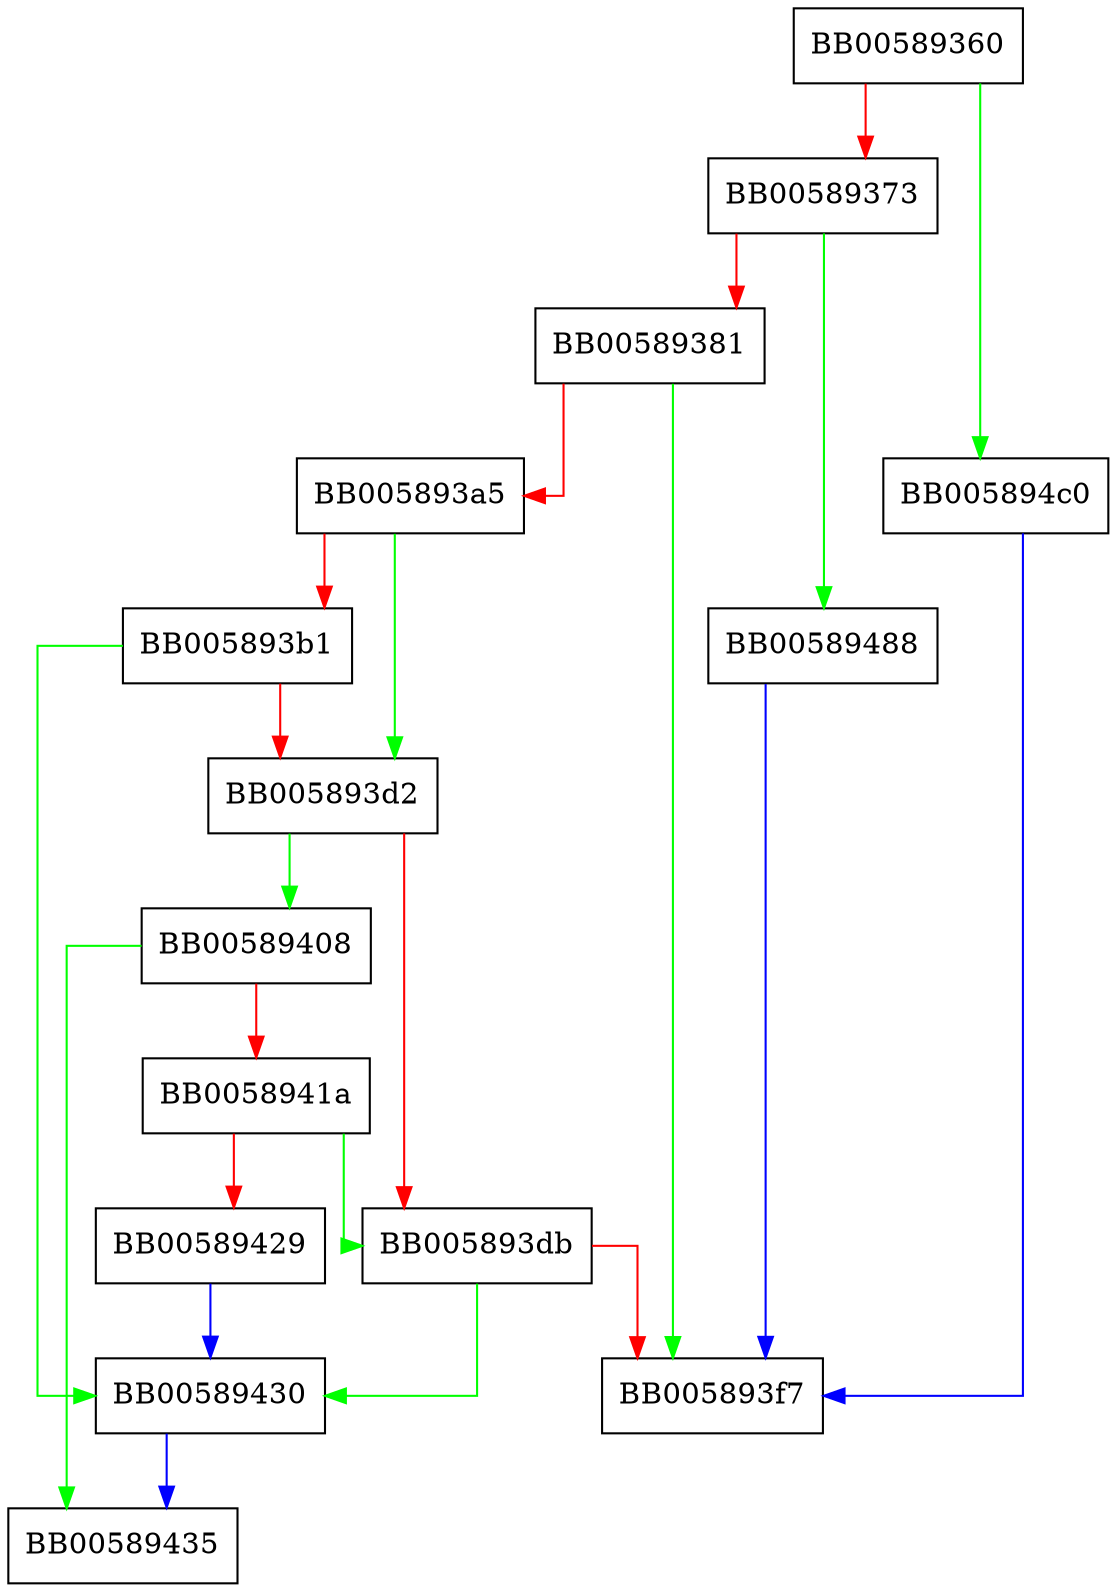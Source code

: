 digraph ossl_ec_group_new_ex {
  node [shape="box"];
  graph [splines=ortho];
  BB00589360 -> BB005894c0 [color="green"];
  BB00589360 -> BB00589373 [color="red"];
  BB00589373 -> BB00589488 [color="green"];
  BB00589373 -> BB00589381 [color="red"];
  BB00589381 -> BB005893f7 [color="green"];
  BB00589381 -> BB005893a5 [color="red"];
  BB005893a5 -> BB005893d2 [color="green"];
  BB005893a5 -> BB005893b1 [color="red"];
  BB005893b1 -> BB00589430 [color="green"];
  BB005893b1 -> BB005893d2 [color="red"];
  BB005893d2 -> BB00589408 [color="green"];
  BB005893d2 -> BB005893db [color="red"];
  BB005893db -> BB00589430 [color="green"];
  BB005893db -> BB005893f7 [color="red"];
  BB00589408 -> BB00589435 [color="green"];
  BB00589408 -> BB0058941a [color="red"];
  BB0058941a -> BB005893db [color="green"];
  BB0058941a -> BB00589429 [color="red"];
  BB00589429 -> BB00589430 [color="blue"];
  BB00589430 -> BB00589435 [color="blue"];
  BB00589488 -> BB005893f7 [color="blue"];
  BB005894c0 -> BB005893f7 [color="blue"];
}